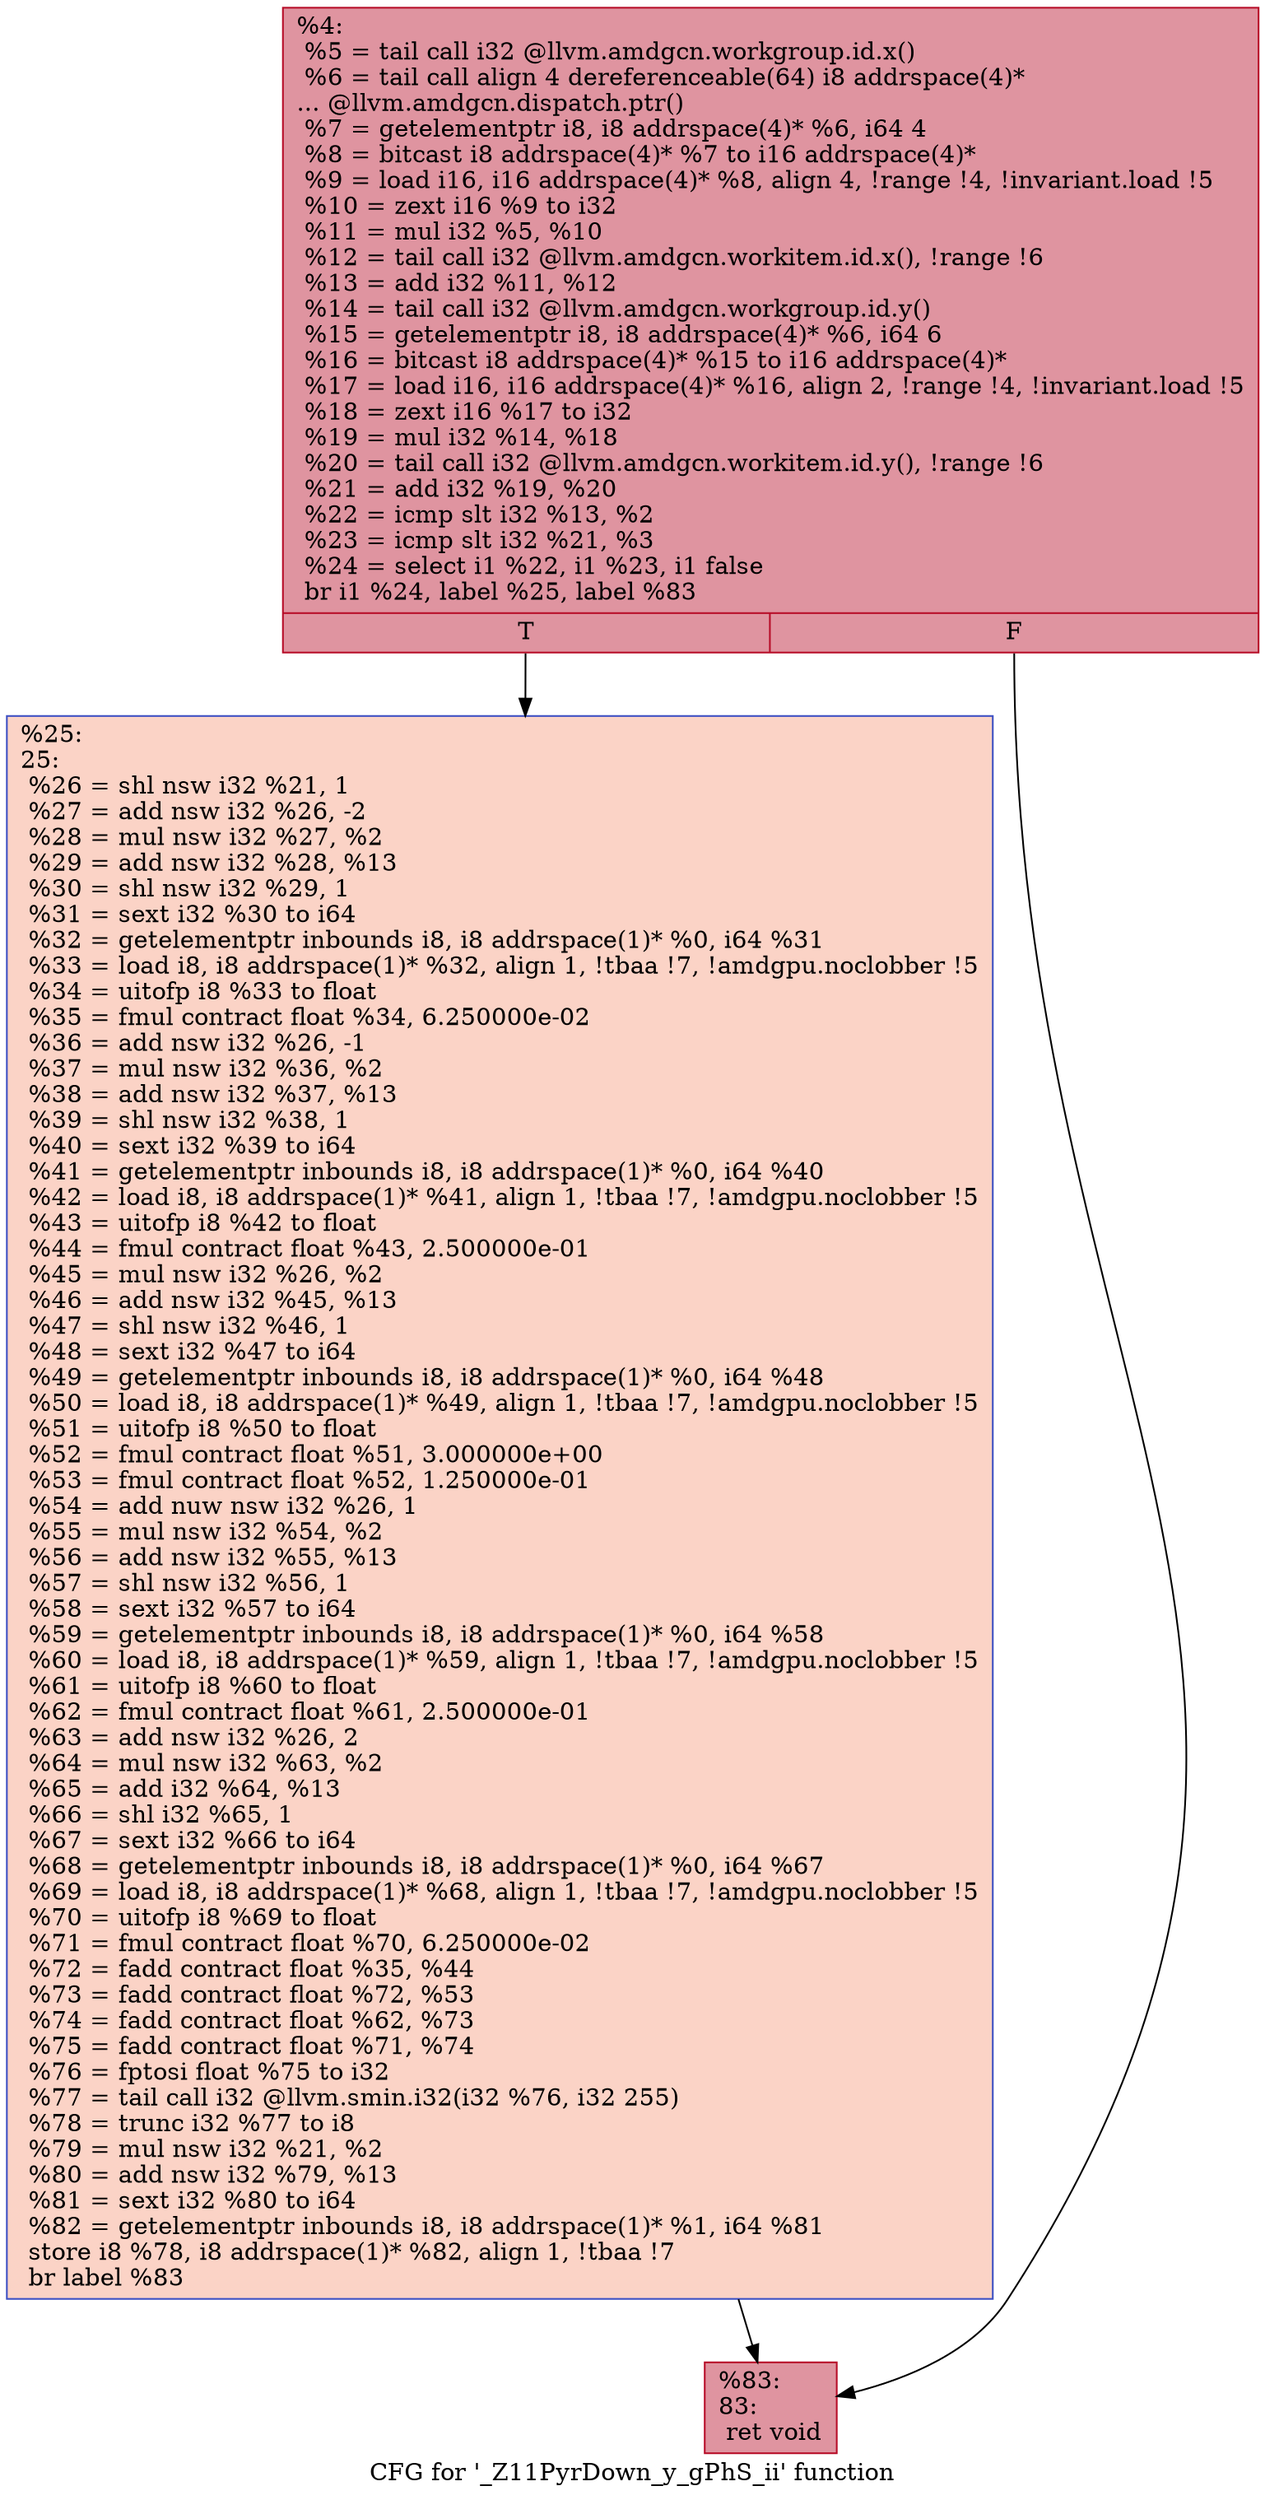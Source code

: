 digraph "CFG for '_Z11PyrDown_y_gPhS_ii' function" {
	label="CFG for '_Z11PyrDown_y_gPhS_ii' function";

	Node0x4a06b70 [shape=record,color="#b70d28ff", style=filled, fillcolor="#b70d2870",label="{%4:\l  %5 = tail call i32 @llvm.amdgcn.workgroup.id.x()\l  %6 = tail call align 4 dereferenceable(64) i8 addrspace(4)*\l... @llvm.amdgcn.dispatch.ptr()\l  %7 = getelementptr i8, i8 addrspace(4)* %6, i64 4\l  %8 = bitcast i8 addrspace(4)* %7 to i16 addrspace(4)*\l  %9 = load i16, i16 addrspace(4)* %8, align 4, !range !4, !invariant.load !5\l  %10 = zext i16 %9 to i32\l  %11 = mul i32 %5, %10\l  %12 = tail call i32 @llvm.amdgcn.workitem.id.x(), !range !6\l  %13 = add i32 %11, %12\l  %14 = tail call i32 @llvm.amdgcn.workgroup.id.y()\l  %15 = getelementptr i8, i8 addrspace(4)* %6, i64 6\l  %16 = bitcast i8 addrspace(4)* %15 to i16 addrspace(4)*\l  %17 = load i16, i16 addrspace(4)* %16, align 2, !range !4, !invariant.load !5\l  %18 = zext i16 %17 to i32\l  %19 = mul i32 %14, %18\l  %20 = tail call i32 @llvm.amdgcn.workitem.id.y(), !range !6\l  %21 = add i32 %19, %20\l  %22 = icmp slt i32 %13, %2\l  %23 = icmp slt i32 %21, %3\l  %24 = select i1 %22, i1 %23, i1 false\l  br i1 %24, label %25, label %83\l|{<s0>T|<s1>F}}"];
	Node0x4a06b70:s0 -> Node0x4a0a610;
	Node0x4a06b70:s1 -> Node0x4a0a6a0;
	Node0x4a0a610 [shape=record,color="#3d50c3ff", style=filled, fillcolor="#f59c7d70",label="{%25:\l25:                                               \l  %26 = shl nsw i32 %21, 1\l  %27 = add nsw i32 %26, -2\l  %28 = mul nsw i32 %27, %2\l  %29 = add nsw i32 %28, %13\l  %30 = shl nsw i32 %29, 1\l  %31 = sext i32 %30 to i64\l  %32 = getelementptr inbounds i8, i8 addrspace(1)* %0, i64 %31\l  %33 = load i8, i8 addrspace(1)* %32, align 1, !tbaa !7, !amdgpu.noclobber !5\l  %34 = uitofp i8 %33 to float\l  %35 = fmul contract float %34, 6.250000e-02\l  %36 = add nsw i32 %26, -1\l  %37 = mul nsw i32 %36, %2\l  %38 = add nsw i32 %37, %13\l  %39 = shl nsw i32 %38, 1\l  %40 = sext i32 %39 to i64\l  %41 = getelementptr inbounds i8, i8 addrspace(1)* %0, i64 %40\l  %42 = load i8, i8 addrspace(1)* %41, align 1, !tbaa !7, !amdgpu.noclobber !5\l  %43 = uitofp i8 %42 to float\l  %44 = fmul contract float %43, 2.500000e-01\l  %45 = mul nsw i32 %26, %2\l  %46 = add nsw i32 %45, %13\l  %47 = shl nsw i32 %46, 1\l  %48 = sext i32 %47 to i64\l  %49 = getelementptr inbounds i8, i8 addrspace(1)* %0, i64 %48\l  %50 = load i8, i8 addrspace(1)* %49, align 1, !tbaa !7, !amdgpu.noclobber !5\l  %51 = uitofp i8 %50 to float\l  %52 = fmul contract float %51, 3.000000e+00\l  %53 = fmul contract float %52, 1.250000e-01\l  %54 = add nuw nsw i32 %26, 1\l  %55 = mul nsw i32 %54, %2\l  %56 = add nsw i32 %55, %13\l  %57 = shl nsw i32 %56, 1\l  %58 = sext i32 %57 to i64\l  %59 = getelementptr inbounds i8, i8 addrspace(1)* %0, i64 %58\l  %60 = load i8, i8 addrspace(1)* %59, align 1, !tbaa !7, !amdgpu.noclobber !5\l  %61 = uitofp i8 %60 to float\l  %62 = fmul contract float %61, 2.500000e-01\l  %63 = add nsw i32 %26, 2\l  %64 = mul nsw i32 %63, %2\l  %65 = add i32 %64, %13\l  %66 = shl i32 %65, 1\l  %67 = sext i32 %66 to i64\l  %68 = getelementptr inbounds i8, i8 addrspace(1)* %0, i64 %67\l  %69 = load i8, i8 addrspace(1)* %68, align 1, !tbaa !7, !amdgpu.noclobber !5\l  %70 = uitofp i8 %69 to float\l  %71 = fmul contract float %70, 6.250000e-02\l  %72 = fadd contract float %35, %44\l  %73 = fadd contract float %72, %53\l  %74 = fadd contract float %62, %73\l  %75 = fadd contract float %71, %74\l  %76 = fptosi float %75 to i32\l  %77 = tail call i32 @llvm.smin.i32(i32 %76, i32 255)\l  %78 = trunc i32 %77 to i8\l  %79 = mul nsw i32 %21, %2\l  %80 = add nsw i32 %79, %13\l  %81 = sext i32 %80 to i64\l  %82 = getelementptr inbounds i8, i8 addrspace(1)* %1, i64 %81\l  store i8 %78, i8 addrspace(1)* %82, align 1, !tbaa !7\l  br label %83\l}"];
	Node0x4a0a610 -> Node0x4a0a6a0;
	Node0x4a0a6a0 [shape=record,color="#b70d28ff", style=filled, fillcolor="#b70d2870",label="{%83:\l83:                                               \l  ret void\l}"];
}
